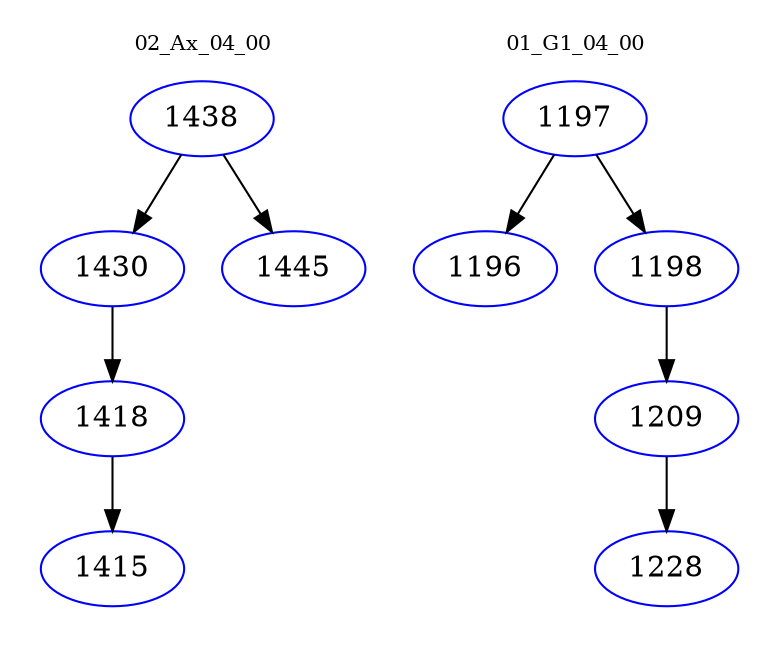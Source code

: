 digraph{
subgraph cluster_0 {
color = white
label = "02_Ax_04_00";
fontsize=10;
T0_1438 [label="1438", color="blue"]
T0_1438 -> T0_1430 [color="black"]
T0_1430 [label="1430", color="blue"]
T0_1430 -> T0_1418 [color="black"]
T0_1418 [label="1418", color="blue"]
T0_1418 -> T0_1415 [color="black"]
T0_1415 [label="1415", color="blue"]
T0_1438 -> T0_1445 [color="black"]
T0_1445 [label="1445", color="blue"]
}
subgraph cluster_1 {
color = white
label = "01_G1_04_00";
fontsize=10;
T1_1197 [label="1197", color="blue"]
T1_1197 -> T1_1196 [color="black"]
T1_1196 [label="1196", color="blue"]
T1_1197 -> T1_1198 [color="black"]
T1_1198 [label="1198", color="blue"]
T1_1198 -> T1_1209 [color="black"]
T1_1209 [label="1209", color="blue"]
T1_1209 -> T1_1228 [color="black"]
T1_1228 [label="1228", color="blue"]
}
}
